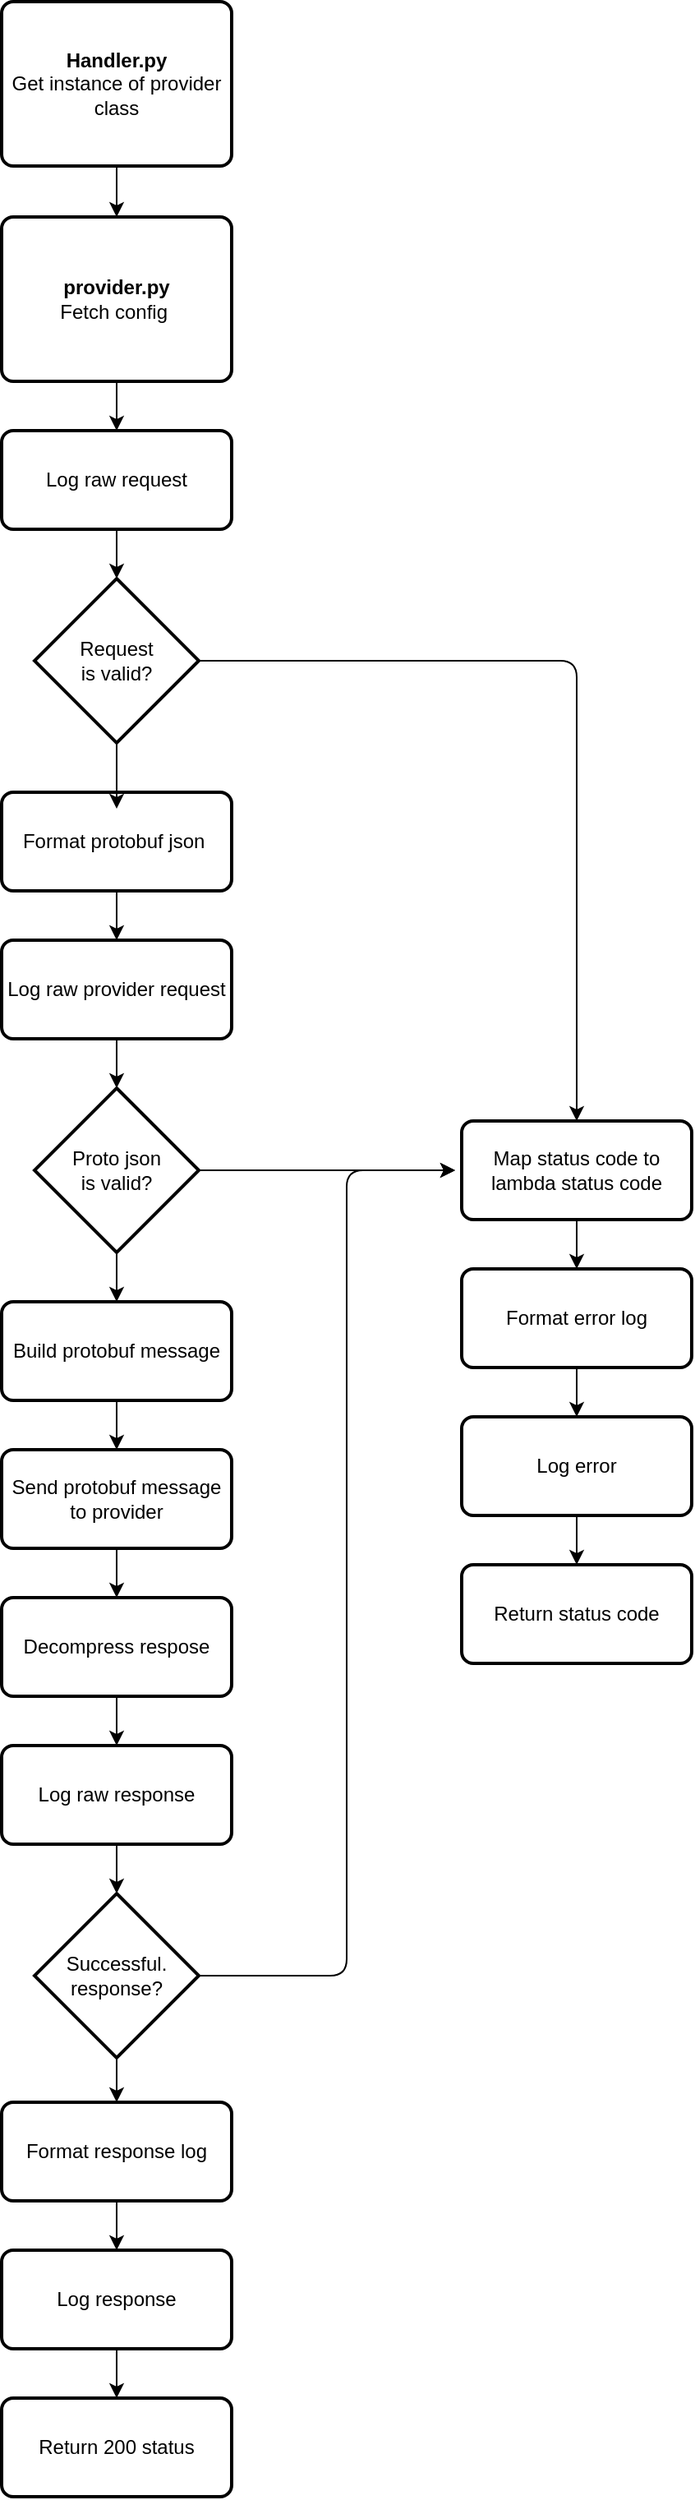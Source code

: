 <mxfile version="14.6.13" type="device"><diagram id="soP1xkLUyR612Dq-1vWP" name="Page-1"><mxGraphModel dx="1106" dy="816" grid="1" gridSize="10" guides="1" tooltips="1" connect="1" arrows="1" fold="1" page="1" pageScale="1" pageWidth="827" pageHeight="1169" math="0" shadow="0"><root><mxCell id="0"/><mxCell id="1" parent="0"/><mxCell id="F5Rvpy5pIF-E6ojWo4DH-33" value="Proto json &lt;br&gt;is valid?" style="strokeWidth=2;html=1;shape=mxgraph.flowchart.decision;whiteSpace=wrap;" vertex="1" parent="1"><mxGeometry x="60" y="700" width="100" height="100" as="geometry"/></mxCell><mxCell id="F5Rvpy5pIF-E6ojWo4DH-34" value="Request &lt;br&gt;is valid?" style="strokeWidth=2;html=1;shape=mxgraph.flowchart.decision;whiteSpace=wrap;" vertex="1" parent="1"><mxGeometry x="60" y="390" width="100" height="100" as="geometry"/></mxCell><mxCell id="F5Rvpy5pIF-E6ojWo4DH-35" value="&lt;b&gt;&lt;span&gt;Handler.py&lt;/span&gt;&lt;br&gt;&lt;/b&gt;Get instance of provider class" style="rounded=1;whiteSpace=wrap;html=1;absoluteArcSize=1;arcSize=14;strokeWidth=2;" vertex="1" parent="1"><mxGeometry x="40" y="39" width="140" height="100" as="geometry"/></mxCell><mxCell id="F5Rvpy5pIF-E6ojWo4DH-36" value="&lt;b&gt;&lt;span&gt;provider.py&lt;/span&gt;&lt;br&gt;&lt;/b&gt;Fetch config&amp;nbsp;" style="rounded=1;whiteSpace=wrap;html=1;absoluteArcSize=1;arcSize=14;strokeWidth=2;" vertex="1" parent="1"><mxGeometry x="40" y="170" width="140" height="100" as="geometry"/></mxCell><mxCell id="F5Rvpy5pIF-E6ojWo4DH-37" value="Log raw request" style="rounded=1;whiteSpace=wrap;html=1;absoluteArcSize=1;arcSize=14;strokeWidth=2;" vertex="1" parent="1"><mxGeometry x="40" y="300" width="140" height="60" as="geometry"/></mxCell><mxCell id="F5Rvpy5pIF-E6ojWo4DH-39" value="Map status code to lambda status code" style="rounded=1;whiteSpace=wrap;html=1;absoluteArcSize=1;arcSize=14;strokeWidth=2;" vertex="1" parent="1"><mxGeometry x="320" y="720" width="140" height="60" as="geometry"/></mxCell><mxCell id="F5Rvpy5pIF-E6ojWo4DH-40" value="Format error log" style="rounded=1;whiteSpace=wrap;html=1;absoluteArcSize=1;arcSize=14;strokeWidth=2;" vertex="1" parent="1"><mxGeometry x="320" y="810" width="140" height="60" as="geometry"/></mxCell><mxCell id="F5Rvpy5pIF-E6ojWo4DH-41" value="Log error" style="rounded=1;whiteSpace=wrap;html=1;absoluteArcSize=1;arcSize=14;strokeWidth=2;" vertex="1" parent="1"><mxGeometry x="320" y="900" width="140" height="60" as="geometry"/></mxCell><mxCell id="F5Rvpy5pIF-E6ojWo4DH-42" value="Return status code" style="rounded=1;whiteSpace=wrap;html=1;absoluteArcSize=1;arcSize=14;strokeWidth=2;" vertex="1" parent="1"><mxGeometry x="320" y="990" width="140" height="60" as="geometry"/></mxCell><mxCell id="F5Rvpy5pIF-E6ojWo4DH-44" value="Format protobuf json&amp;nbsp;" style="rounded=1;whiteSpace=wrap;html=1;absoluteArcSize=1;arcSize=14;strokeWidth=2;" vertex="1" parent="1"><mxGeometry x="40" y="520" width="140" height="60" as="geometry"/></mxCell><mxCell id="F5Rvpy5pIF-E6ojWo4DH-45" value="Build protobuf message" style="rounded=1;whiteSpace=wrap;html=1;absoluteArcSize=1;arcSize=14;strokeWidth=2;" vertex="1" parent="1"><mxGeometry x="40" y="830" width="140" height="60" as="geometry"/></mxCell><mxCell id="F5Rvpy5pIF-E6ojWo4DH-46" value="Send protobuf message to provider" style="rounded=1;whiteSpace=wrap;html=1;absoluteArcSize=1;arcSize=14;strokeWidth=2;" vertex="1" parent="1"><mxGeometry x="40" y="920" width="140" height="60" as="geometry"/></mxCell><mxCell id="F5Rvpy5pIF-E6ojWo4DH-47" value="Decompress respose" style="rounded=1;whiteSpace=wrap;html=1;absoluteArcSize=1;arcSize=14;strokeWidth=2;" vertex="1" parent="1"><mxGeometry x="40" y="1010" width="140" height="60" as="geometry"/></mxCell><mxCell id="F5Rvpy5pIF-E6ojWo4DH-48" value="Successful. response?" style="strokeWidth=2;html=1;shape=mxgraph.flowchart.decision;whiteSpace=wrap;" vertex="1" parent="1"><mxGeometry x="60" y="1190" width="100" height="100" as="geometry"/></mxCell><mxCell id="F5Rvpy5pIF-E6ojWo4DH-50" value="Format response log" style="rounded=1;whiteSpace=wrap;html=1;absoluteArcSize=1;arcSize=14;strokeWidth=2;" vertex="1" parent="1"><mxGeometry x="40" y="1317" width="140" height="60" as="geometry"/></mxCell><mxCell id="F5Rvpy5pIF-E6ojWo4DH-51" value="Log response&lt;span style=&quot;color: rgba(0 , 0 , 0 , 0) ; font-family: monospace ; font-size: 0px&quot;&gt;%3CmxGraphModel%3E%3Croot%3E%3CmxCell%20id%3D%220%22%2F%3E%3CmxCell%20id%3D%221%22%20parent%3D%220%22%2F%3E%3CmxCell%20id%3D%222%22%20value%3D%22Format%20response%20log%22%20style%3D%22rounded%3D1%3BwhiteSpace%3Dwrap%3Bhtml%3D1%3BabsoluteArcSize%3D1%3BarcSize%3D14%3BstrokeWidth%3D2%3B%22%20vertex%3D%221%22%20parent%3D%221%22%3E%3CmxGeometry%20x%3D%2240%22%20y%3D%221210%22%20width%3D%22140%22%20height%3D%2260%22%20as%3D%22geometry%22%2F%3E%3C%2FmxCell%3E%3C%2Froot%3E%3C%2FmxGraphModel%3E&lt;/span&gt;" style="rounded=1;whiteSpace=wrap;html=1;absoluteArcSize=1;arcSize=14;strokeWidth=2;" vertex="1" parent="1"><mxGeometry x="40" y="1407" width="140" height="60" as="geometry"/></mxCell><mxCell id="F5Rvpy5pIF-E6ojWo4DH-52" value="Return 200 status" style="rounded=1;whiteSpace=wrap;html=1;absoluteArcSize=1;arcSize=14;strokeWidth=2;" vertex="1" parent="1"><mxGeometry x="40" y="1497" width="140" height="60" as="geometry"/></mxCell><mxCell id="F5Rvpy5pIF-E6ojWo4DH-53" value="" style="endArrow=classic;html=1;exitX=1;exitY=0.5;exitDx=0;exitDy=0;exitPerimeter=0;entryX=0.5;entryY=0;entryDx=0;entryDy=0;" edge="1" parent="1" source="F5Rvpy5pIF-E6ojWo4DH-34" target="F5Rvpy5pIF-E6ojWo4DH-39"><mxGeometry width="50" height="50" relative="1" as="geometry"><mxPoint x="380" y="440" as="sourcePoint"/><mxPoint x="390" y="547" as="targetPoint"/><Array as="points"><mxPoint x="390" y="440"/></Array></mxGeometry></mxCell><mxCell id="F5Rvpy5pIF-E6ojWo4DH-54" value="" style="endArrow=classic;html=1;exitX=1;exitY=0.5;exitDx=0;exitDy=0;exitPerimeter=0;" edge="1" parent="1" source="F5Rvpy5pIF-E6ojWo4DH-33"><mxGeometry width="50" height="50" relative="1" as="geometry"><mxPoint x="380" y="610" as="sourcePoint"/><mxPoint x="316" y="750" as="targetPoint"/></mxGeometry></mxCell><mxCell id="F5Rvpy5pIF-E6ojWo4DH-55" value="" style="endArrow=classic;html=1;exitX=1;exitY=0.5;exitDx=0;exitDy=0;exitPerimeter=0;" edge="1" parent="1" source="F5Rvpy5pIF-E6ojWo4DH-48"><mxGeometry width="50" height="50" relative="1" as="geometry"><mxPoint x="380" y="1010" as="sourcePoint"/><mxPoint x="316" y="750" as="targetPoint"/><Array as="points"><mxPoint x="250" y="1240"/><mxPoint x="250" y="750"/></Array></mxGeometry></mxCell><mxCell id="F5Rvpy5pIF-E6ojWo4DH-56" value="" style="endArrow=classic;html=1;exitX=0.5;exitY=1;exitDx=0;exitDy=0;entryX=0.5;entryY=0;entryDx=0;entryDy=0;" edge="1" parent="1" source="F5Rvpy5pIF-E6ojWo4DH-35" target="F5Rvpy5pIF-E6ojWo4DH-36"><mxGeometry width="50" height="50" relative="1" as="geometry"><mxPoint x="380" y="430" as="sourcePoint"/><mxPoint x="430" y="380" as="targetPoint"/></mxGeometry></mxCell><mxCell id="F5Rvpy5pIF-E6ojWo4DH-58" value="" style="endArrow=classic;html=1;exitX=0.5;exitY=1;exitDx=0;exitDy=0;entryX=0.5;entryY=0;entryDx=0;entryDy=0;" edge="1" parent="1" source="F5Rvpy5pIF-E6ojWo4DH-36" target="F5Rvpy5pIF-E6ojWo4DH-37"><mxGeometry width="50" height="50" relative="1" as="geometry"><mxPoint x="380" y="430" as="sourcePoint"/><mxPoint x="430" y="380" as="targetPoint"/></mxGeometry></mxCell><mxCell id="F5Rvpy5pIF-E6ojWo4DH-59" value="" style="endArrow=classic;html=1;exitX=0.5;exitY=1;exitDx=0;exitDy=0;" edge="1" parent="1" source="F5Rvpy5pIF-E6ojWo4DH-37"><mxGeometry width="50" height="50" relative="1" as="geometry"><mxPoint x="380" y="540" as="sourcePoint"/><mxPoint x="110" y="390" as="targetPoint"/></mxGeometry></mxCell><mxCell id="F5Rvpy5pIF-E6ojWo4DH-64" value="" style="endArrow=classic;html=1;exitX=0.5;exitY=1;exitDx=0;exitDy=0;exitPerimeter=0;entryX=0.5;entryY=0;entryDx=0;entryDy=0;" edge="1" parent="1" source="F5Rvpy5pIF-E6ojWo4DH-33" target="F5Rvpy5pIF-E6ojWo4DH-45"><mxGeometry width="50" height="50" relative="1" as="geometry"><mxPoint x="380" y="710" as="sourcePoint"/><mxPoint x="430" y="660" as="targetPoint"/></mxGeometry></mxCell><mxCell id="F5Rvpy5pIF-E6ojWo4DH-65" value="" style="endArrow=classic;html=1;exitX=0.5;exitY=1;exitDx=0;exitDy=0;" edge="1" parent="1" source="F5Rvpy5pIF-E6ojWo4DH-44"><mxGeometry width="50" height="50" relative="1" as="geometry"><mxPoint x="380" y="970" as="sourcePoint"/><mxPoint x="110" y="610" as="targetPoint"/></mxGeometry></mxCell><mxCell id="F5Rvpy5pIF-E6ojWo4DH-66" value="" style="endArrow=classic;html=1;exitX=0.5;exitY=1;exitDx=0;exitDy=0;entryX=0.5;entryY=0;entryDx=0;entryDy=0;" edge="1" parent="1" source="F5Rvpy5pIF-E6ojWo4DH-45" target="F5Rvpy5pIF-E6ojWo4DH-46"><mxGeometry width="50" height="50" relative="1" as="geometry"><mxPoint x="110" y="900" as="sourcePoint"/><mxPoint x="430" y="1010" as="targetPoint"/></mxGeometry></mxCell><mxCell id="F5Rvpy5pIF-E6ojWo4DH-67" value="" style="endArrow=classic;html=1;exitX=0.5;exitY=1;exitDx=0;exitDy=0;entryX=0.5;entryY=0;entryDx=0;entryDy=0;" edge="1" parent="1" source="F5Rvpy5pIF-E6ojWo4DH-39" target="F5Rvpy5pIF-E6ojWo4DH-40"><mxGeometry width="50" height="50" relative="1" as="geometry"><mxPoint x="380" y="1070" as="sourcePoint"/><mxPoint x="430" y="1020" as="targetPoint"/></mxGeometry></mxCell><mxCell id="F5Rvpy5pIF-E6ojWo4DH-68" value="" style="endArrow=classic;html=1;exitX=0.5;exitY=1;exitDx=0;exitDy=0;entryX=0.5;entryY=0;entryDx=0;entryDy=0;" edge="1" parent="1" source="F5Rvpy5pIF-E6ojWo4DH-40" target="F5Rvpy5pIF-E6ojWo4DH-41"><mxGeometry width="50" height="50" relative="1" as="geometry"><mxPoint x="380" y="1060" as="sourcePoint"/><mxPoint x="430" y="1010" as="targetPoint"/></mxGeometry></mxCell><mxCell id="F5Rvpy5pIF-E6ojWo4DH-70" value="" style="endArrow=classic;html=1;exitX=0.5;exitY=1;exitDx=0;exitDy=0;entryX=0.5;entryY=0;entryDx=0;entryDy=0;" edge="1" parent="1" source="F5Rvpy5pIF-E6ojWo4DH-41" target="F5Rvpy5pIF-E6ojWo4DH-42"><mxGeometry width="50" height="50" relative="1" as="geometry"><mxPoint x="380" y="1060" as="sourcePoint"/><mxPoint x="430" y="1010" as="targetPoint"/></mxGeometry></mxCell><mxCell id="F5Rvpy5pIF-E6ojWo4DH-71" value="" style="endArrow=classic;html=1;exitX=0.5;exitY=1;exitDx=0;exitDy=0;entryX=0.5;entryY=0;entryDx=0;entryDy=0;" edge="1" parent="1" source="F5Rvpy5pIF-E6ojWo4DH-46" target="F5Rvpy5pIF-E6ojWo4DH-47"><mxGeometry width="50" height="50" relative="1" as="geometry"><mxPoint x="380" y="1140" as="sourcePoint"/><mxPoint x="430" y="1090" as="targetPoint"/></mxGeometry></mxCell><mxCell id="F5Rvpy5pIF-E6ojWo4DH-72" value="" style="endArrow=classic;html=1;exitX=0.5;exitY=1;exitDx=0;exitDy=0;" edge="1" parent="1" source="F5Rvpy5pIF-E6ojWo4DH-47"><mxGeometry width="50" height="50" relative="1" as="geometry"><mxPoint x="380" y="1140" as="sourcePoint"/><mxPoint x="110" y="1100" as="targetPoint"/></mxGeometry></mxCell><mxCell id="F5Rvpy5pIF-E6ojWo4DH-73" value="" style="endArrow=classic;html=1;exitX=0.5;exitY=1;exitDx=0;exitDy=0;exitPerimeter=0;entryX=0.5;entryY=0;entryDx=0;entryDy=0;" edge="1" parent="1" source="F5Rvpy5pIF-E6ojWo4DH-48" target="F5Rvpy5pIF-E6ojWo4DH-50"><mxGeometry width="50" height="50" relative="1" as="geometry"><mxPoint x="380" y="1240" as="sourcePoint"/><mxPoint x="430" y="1190" as="targetPoint"/></mxGeometry></mxCell><mxCell id="F5Rvpy5pIF-E6ojWo4DH-74" value="" style="endArrow=classic;html=1;exitX=0.5;exitY=1;exitDx=0;exitDy=0;entryX=0.5;entryY=0;entryDx=0;entryDy=0;" edge="1" parent="1" source="F5Rvpy5pIF-E6ojWo4DH-50" target="F5Rvpy5pIF-E6ojWo4DH-51"><mxGeometry width="50" height="50" relative="1" as="geometry"><mxPoint x="380" y="1407" as="sourcePoint"/><mxPoint x="430" y="1357" as="targetPoint"/></mxGeometry></mxCell><mxCell id="F5Rvpy5pIF-E6ojWo4DH-75" value="" style="endArrow=classic;html=1;exitX=0.5;exitY=1;exitDx=0;exitDy=0;entryX=0.5;entryY=0;entryDx=0;entryDy=0;" edge="1" parent="1" source="F5Rvpy5pIF-E6ojWo4DH-51" target="F5Rvpy5pIF-E6ojWo4DH-52"><mxGeometry width="50" height="50" relative="1" as="geometry"><mxPoint x="380" y="1317" as="sourcePoint"/><mxPoint x="430" y="1267" as="targetPoint"/></mxGeometry></mxCell><mxCell id="F5Rvpy5pIF-E6ojWo4DH-76" value="Log raw provider request" style="rounded=1;whiteSpace=wrap;html=1;absoluteArcSize=1;arcSize=14;strokeWidth=2;" vertex="1" parent="1"><mxGeometry x="40" y="610" width="140" height="60" as="geometry"/></mxCell><mxCell id="F5Rvpy5pIF-E6ojWo4DH-77" value="" style="endArrow=classic;html=1;" edge="1" parent="1"><mxGeometry width="50" height="50" relative="1" as="geometry"><mxPoint x="110" y="490" as="sourcePoint"/><mxPoint x="110" y="530" as="targetPoint"/></mxGeometry></mxCell><mxCell id="F5Rvpy5pIF-E6ojWo4DH-78" value="" style="endArrow=classic;html=1;exitX=0.5;exitY=1;exitDx=0;exitDy=0;entryX=0.5;entryY=0;entryDx=0;entryDy=0;entryPerimeter=0;" edge="1" parent="1" source="F5Rvpy5pIF-E6ojWo4DH-76"><mxGeometry width="50" height="50" relative="1" as="geometry"><mxPoint x="380" y="740" as="sourcePoint"/><mxPoint x="110" y="700" as="targetPoint"/></mxGeometry></mxCell><mxCell id="F5Rvpy5pIF-E6ojWo4DH-79" value="Log raw response" style="rounded=1;whiteSpace=wrap;html=1;absoluteArcSize=1;arcSize=14;strokeWidth=2;" vertex="1" parent="1"><mxGeometry x="40" y="1100" width="140" height="60" as="geometry"/></mxCell><mxCell id="F5Rvpy5pIF-E6ojWo4DH-80" value="" style="endArrow=classic;html=1;exitX=0.5;exitY=1;exitDx=0;exitDy=0;" edge="1" parent="1" source="F5Rvpy5pIF-E6ojWo4DH-79"><mxGeometry width="50" height="50" relative="1" as="geometry"><mxPoint x="380" y="1230" as="sourcePoint"/><mxPoint x="110" y="1190" as="targetPoint"/></mxGeometry></mxCell></root></mxGraphModel></diagram></mxfile>